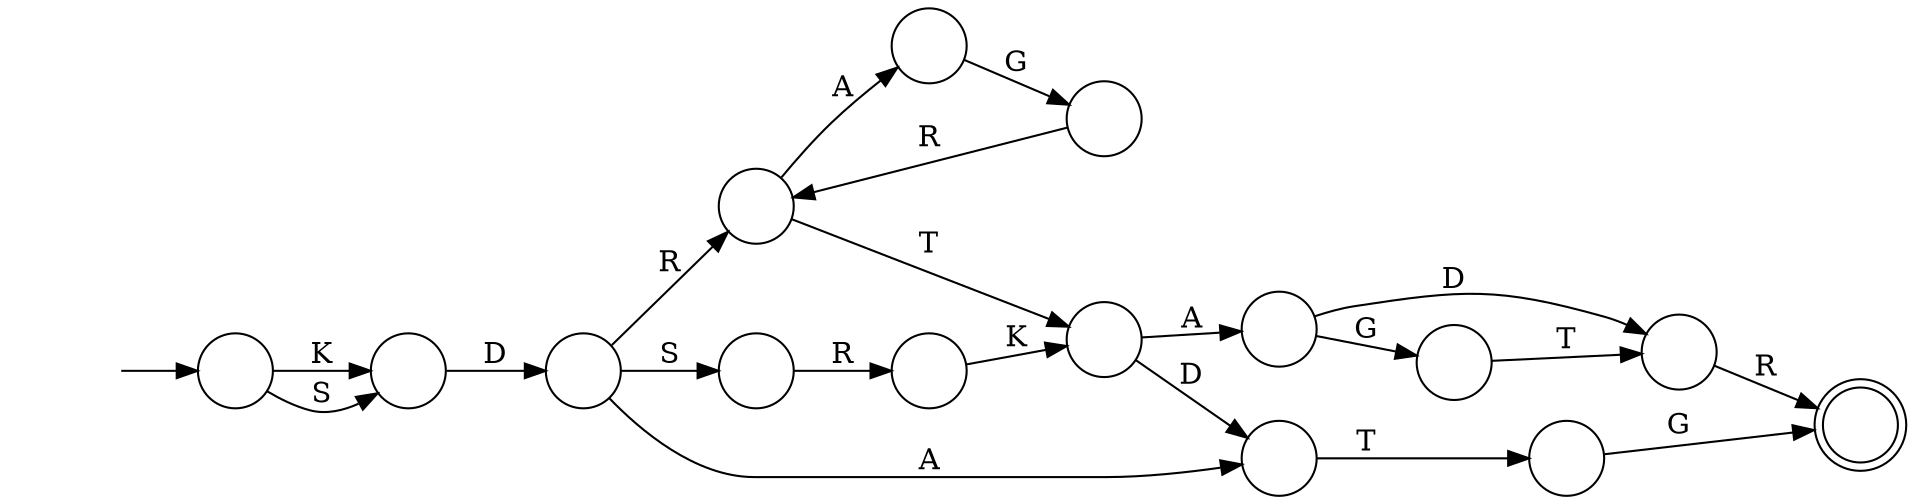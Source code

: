 digraph Automaton {
  rankdir = LR;
  0 [shape=circle,label=""];
  0 -> 3 [label="S"]
  0 -> 5 [label="R"]
  0 -> 13 [label="A"]
  1 [shape=circle,label=""];
  1 -> 4 [label="T"]
  2 [shape=circle,label=""];
  2 -> 1 [label="G"]
  2 -> 4 [label="D"]
  3 [shape=circle,label=""];
  3 -> 12 [label="R"]
  4 [shape=circle,label=""];
  4 -> 6 [label="R"]
  5 [shape=circle,label=""];
  5 -> 8 [label="T"]
  5 -> 10 [label="A"]
  6 [shape=doublecircle,label=""];
  7 [shape=circle,label=""];
  7 -> 5 [label="R"]
  8 [shape=circle,label=""];
  8 -> 2 [label="A"]
  8 -> 13 [label="D"]
  9 [shape=circle,label=""];
  initial [shape=plaintext,label=""];
  initial -> 9
  9 -> 11 [label="K"]
  9 -> 11 [label="S"]
  10 [shape=circle,label=""];
  10 -> 7 [label="G"]
  11 [shape=circle,label=""];
  11 -> 0 [label="D"]
  12 [shape=circle,label=""];
  12 -> 8 [label="K"]
  13 [shape=circle,label=""];
  13 -> 14 [label="T"]
  14 [shape=circle,label=""];
  14 -> 6 [label="G"]
}
